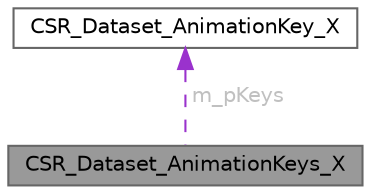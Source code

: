 digraph "CSR_Dataset_AnimationKeys_X"
{
 // LATEX_PDF_SIZE
  bgcolor="transparent";
  edge [fontname=Helvetica,fontsize=10,labelfontname=Helvetica,labelfontsize=10];
  node [fontname=Helvetica,fontsize=10,shape=box,height=0.2,width=0.4];
  Node1 [id="Node000001",label="CSR_Dataset_AnimationKeys_X",height=0.2,width=0.4,color="gray40", fillcolor="grey60", style="filled", fontcolor="black",tooltip=" "];
  Node2 -> Node1 [id="edge1_Node000001_Node000002",dir="back",color="darkorchid3",style="dashed",tooltip=" ",label=" m_pKeys",fontcolor="grey" ];
  Node2 [id="Node000002",label="CSR_Dataset_AnimationKey_X",height=0.2,width=0.4,color="gray40", fillcolor="white", style="filled",URL="$struct_c_s_r___dataset___animation_key___x.html",tooltip=" "];
}
